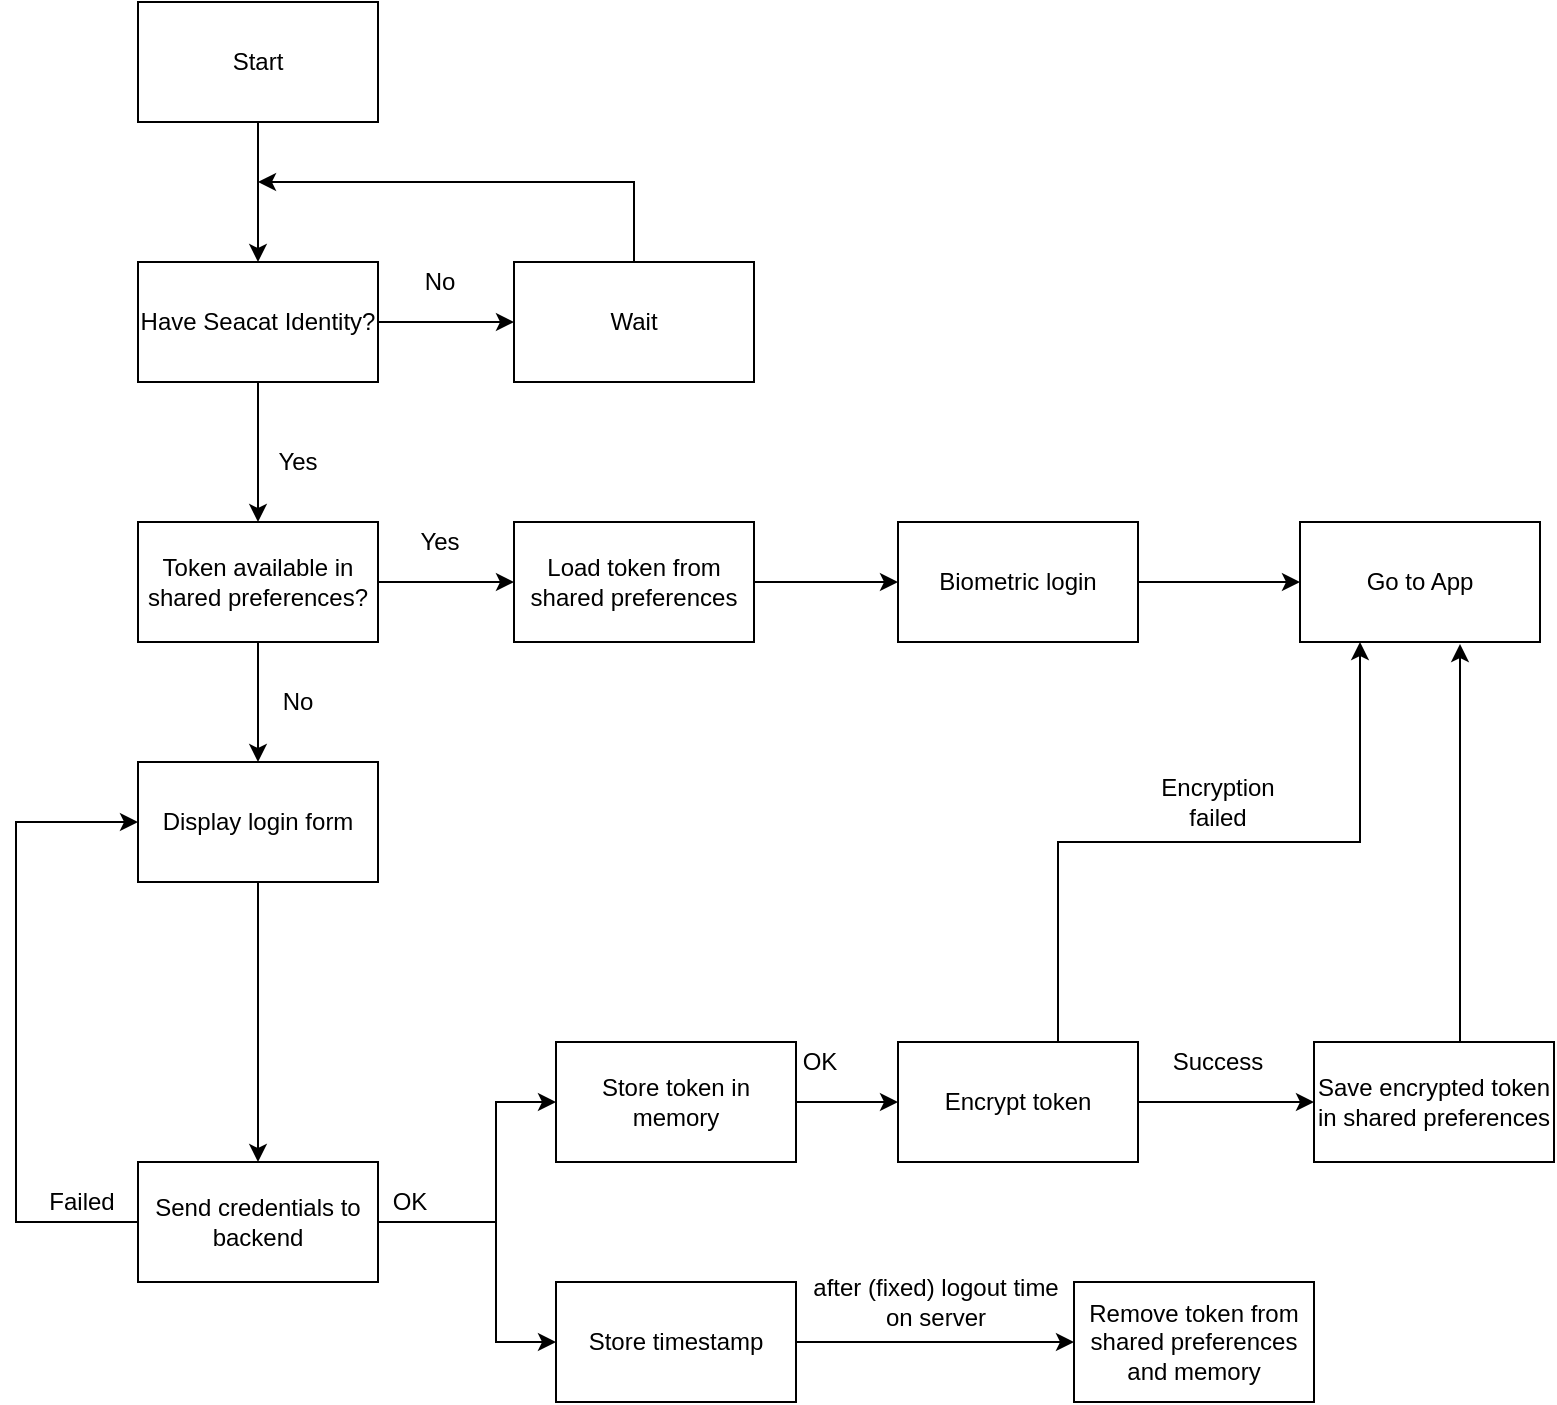 <mxfile version="13.3.5" type="device"><diagram id="iCgGrlHPElu8wEm72GHa" name="Page-1"><mxGraphModel dx="1422" dy="685" grid="1" gridSize="10" guides="1" tooltips="1" connect="1" arrows="1" fold="1" page="1" pageScale="1" pageWidth="827" pageHeight="1169" math="0" shadow="0"><root><mxCell id="0"/><mxCell id="1" parent="0"/><mxCell id="r5_FOtsok4-lKCMBZvvm-4" value="" style="edgeStyle=orthogonalEdgeStyle;rounded=0;orthogonalLoop=1;jettySize=auto;html=1;" parent="1" source="r5_FOtsok4-lKCMBZvvm-1" target="r5_FOtsok4-lKCMBZvvm-2" edge="1"><mxGeometry relative="1" as="geometry"/></mxCell><mxCell id="r5_FOtsok4-lKCMBZvvm-1" value="Start" style="rounded=0;whiteSpace=wrap;html=1;" parent="1" vertex="1"><mxGeometry x="111" y="19" width="120" height="60" as="geometry"/></mxCell><mxCell id="r5_FOtsok4-lKCMBZvvm-5" value="" style="edgeStyle=orthogonalEdgeStyle;rounded=0;orthogonalLoop=1;jettySize=auto;html=1;" parent="1" source="r5_FOtsok4-lKCMBZvvm-2" target="r5_FOtsok4-lKCMBZvvm-3" edge="1"><mxGeometry relative="1" as="geometry"/></mxCell><mxCell id="r5_FOtsok4-lKCMBZvvm-11" value="" style="edgeStyle=orthogonalEdgeStyle;rounded=0;orthogonalLoop=1;jettySize=auto;html=1;" parent="1" source="r5_FOtsok4-lKCMBZvvm-2" target="r5_FOtsok4-lKCMBZvvm-10" edge="1"><mxGeometry relative="1" as="geometry"/></mxCell><mxCell id="r5_FOtsok4-lKCMBZvvm-2" value="Have Seacat Identity?" style="rounded=0;whiteSpace=wrap;html=1;" parent="1" vertex="1"><mxGeometry x="111" y="149" width="120" height="60" as="geometry"/></mxCell><mxCell id="r5_FOtsok4-lKCMBZvvm-8" style="edgeStyle=orthogonalEdgeStyle;rounded=0;orthogonalLoop=1;jettySize=auto;html=1;exitX=0.5;exitY=0;exitDx=0;exitDy=0;" parent="1" source="r5_FOtsok4-lKCMBZvvm-3" edge="1"><mxGeometry relative="1" as="geometry"><mxPoint x="171" y="109" as="targetPoint"/><Array as="points"><mxPoint x="359" y="109"/></Array></mxGeometry></mxCell><mxCell id="r5_FOtsok4-lKCMBZvvm-3" value="&lt;div&gt;Wait&lt;/div&gt;" style="rounded=0;whiteSpace=wrap;html=1;" parent="1" vertex="1"><mxGeometry x="299" y="149" width="120" height="60" as="geometry"/></mxCell><mxCell id="r5_FOtsok4-lKCMBZvvm-9" value="No" style="text;html=1;strokeColor=none;fillColor=none;align=center;verticalAlign=middle;whiteSpace=wrap;rounded=0;" parent="1" vertex="1"><mxGeometry x="242" y="149" width="40" height="20" as="geometry"/></mxCell><mxCell id="r5_FOtsok4-lKCMBZvvm-13" value="" style="edgeStyle=orthogonalEdgeStyle;rounded=0;orthogonalLoop=1;jettySize=auto;html=1;" parent="1" source="r5_FOtsok4-lKCMBZvvm-10" target="r5_FOtsok4-lKCMBZvvm-12" edge="1"><mxGeometry relative="1" as="geometry"/></mxCell><mxCell id="r5_FOtsok4-lKCMBZvvm-15" value="" style="edgeStyle=orthogonalEdgeStyle;rounded=0;orthogonalLoop=1;jettySize=auto;html=1;" parent="1" source="r5_FOtsok4-lKCMBZvvm-10" target="r5_FOtsok4-lKCMBZvvm-14" edge="1"><mxGeometry relative="1" as="geometry"/></mxCell><mxCell id="r5_FOtsok4-lKCMBZvvm-10" value="Token available in shared preferences?" style="rounded=0;whiteSpace=wrap;html=1;" parent="1" vertex="1"><mxGeometry x="111" y="279" width="120" height="60" as="geometry"/></mxCell><mxCell id="r5_FOtsok4-lKCMBZvvm-17" value="" style="edgeStyle=orthogonalEdgeStyle;rounded=0;orthogonalLoop=1;jettySize=auto;html=1;" parent="1" source="r5_FOtsok4-lKCMBZvvm-37" target="r5_FOtsok4-lKCMBZvvm-16" edge="1"><mxGeometry relative="1" as="geometry"/></mxCell><mxCell id="r5_FOtsok4-lKCMBZvvm-14" value="Load token from shared preferences" style="rounded=0;whiteSpace=wrap;html=1;" parent="1" vertex="1"><mxGeometry x="299" y="279" width="120" height="60" as="geometry"/></mxCell><mxCell id="r5_FOtsok4-lKCMBZvvm-16" value="Go to App" style="rounded=0;whiteSpace=wrap;html=1;" parent="1" vertex="1"><mxGeometry x="692" y="279" width="120" height="60" as="geometry"/></mxCell><mxCell id="r5_FOtsok4-lKCMBZvvm-23" value="" style="edgeStyle=orthogonalEdgeStyle;rounded=0;orthogonalLoop=1;jettySize=auto;html=1;" parent="1" source="r5_FOtsok4-lKCMBZvvm-12" target="r5_FOtsok4-lKCMBZvvm-22" edge="1"><mxGeometry relative="1" as="geometry"/></mxCell><mxCell id="r5_FOtsok4-lKCMBZvvm-12" value="Display login form" style="rounded=0;whiteSpace=wrap;html=1;" parent="1" vertex="1"><mxGeometry x="111" y="399" width="120" height="60" as="geometry"/></mxCell><mxCell id="r5_FOtsok4-lKCMBZvvm-24" style="edgeStyle=orthogonalEdgeStyle;rounded=0;orthogonalLoop=1;jettySize=auto;html=1;exitX=0;exitY=0.5;exitDx=0;exitDy=0;entryX=0;entryY=0.5;entryDx=0;entryDy=0;" parent="1" source="r5_FOtsok4-lKCMBZvvm-22" target="r5_FOtsok4-lKCMBZvvm-12" edge="1"><mxGeometry relative="1" as="geometry"><mxPoint x="91" y="399" as="targetPoint"/><Array as="points"><mxPoint x="50" y="629"/><mxPoint x="50" y="429"/></Array></mxGeometry></mxCell><mxCell id="r5_FOtsok4-lKCMBZvvm-27" value="" style="edgeStyle=orthogonalEdgeStyle;rounded=0;orthogonalLoop=1;jettySize=auto;html=1;" parent="1" source="r5_FOtsok4-lKCMBZvvm-22" target="r5_FOtsok4-lKCMBZvvm-26" edge="1"><mxGeometry relative="1" as="geometry"><Array as="points"><mxPoint x="290" y="629"/><mxPoint x="290" y="569"/></Array></mxGeometry></mxCell><mxCell id="3vi4_UuFaanQ2HX0fr57-4" style="edgeStyle=orthogonalEdgeStyle;rounded=0;orthogonalLoop=1;jettySize=auto;html=1;exitX=1;exitY=0.5;exitDx=0;exitDy=0;entryX=0;entryY=0.5;entryDx=0;entryDy=0;" edge="1" parent="1" source="r5_FOtsok4-lKCMBZvvm-22" target="3vi4_UuFaanQ2HX0fr57-1"><mxGeometry relative="1" as="geometry"><Array as="points"><mxPoint x="290" y="629"/><mxPoint x="290" y="689"/></Array></mxGeometry></mxCell><mxCell id="r5_FOtsok4-lKCMBZvvm-22" value="Send credentials to backend" style="rounded=0;whiteSpace=wrap;html=1;" parent="1" vertex="1"><mxGeometry x="111" y="599" width="120" height="60" as="geometry"/></mxCell><mxCell id="r5_FOtsok4-lKCMBZvvm-30" value="" style="edgeStyle=orthogonalEdgeStyle;rounded=0;orthogonalLoop=1;jettySize=auto;html=1;" parent="1" source="r5_FOtsok4-lKCMBZvvm-26" target="r5_FOtsok4-lKCMBZvvm-29" edge="1"><mxGeometry relative="1" as="geometry"/></mxCell><mxCell id="r5_FOtsok4-lKCMBZvvm-26" value="Store token in memory" style="rounded=0;whiteSpace=wrap;html=1;" parent="1" vertex="1"><mxGeometry x="320" y="539" width="120" height="60" as="geometry"/></mxCell><mxCell id="r5_FOtsok4-lKCMBZvvm-32" value="" style="edgeStyle=orthogonalEdgeStyle;rounded=0;orthogonalLoop=1;jettySize=auto;html=1;" parent="1" source="r5_FOtsok4-lKCMBZvvm-29" edge="1"><mxGeometry relative="1" as="geometry"><mxPoint x="722" y="339" as="targetPoint"/><Array as="points"><mxPoint x="571" y="439"/><mxPoint x="722" y="439"/><mxPoint x="722" y="339"/></Array></mxGeometry></mxCell><mxCell id="r5_FOtsok4-lKCMBZvvm-41" value="" style="edgeStyle=orthogonalEdgeStyle;rounded=0;orthogonalLoop=1;jettySize=auto;html=1;" parent="1" source="r5_FOtsok4-lKCMBZvvm-29" target="r5_FOtsok4-lKCMBZvvm-40" edge="1"><mxGeometry relative="1" as="geometry"/></mxCell><mxCell id="r5_FOtsok4-lKCMBZvvm-29" value="&lt;div&gt;Encrypt token&lt;/div&gt;" style="rounded=0;whiteSpace=wrap;html=1;" parent="1" vertex="1"><mxGeometry x="491" y="539" width="120" height="60" as="geometry"/></mxCell><mxCell id="r5_FOtsok4-lKCMBZvvm-44" value="" style="edgeStyle=orthogonalEdgeStyle;rounded=0;orthogonalLoop=1;jettySize=auto;html=1;" parent="1" source="r5_FOtsok4-lKCMBZvvm-40" edge="1"><mxGeometry relative="1" as="geometry"><mxPoint x="772" y="340" as="targetPoint"/><Array as="points"><mxPoint x="772" y="510"/><mxPoint x="772" y="510"/></Array></mxGeometry></mxCell><mxCell id="r5_FOtsok4-lKCMBZvvm-40" value="Save encrypted token in shared preferences" style="rounded=0;whiteSpace=wrap;html=1;" parent="1" vertex="1"><mxGeometry x="699" y="539" width="120" height="60" as="geometry"/></mxCell><mxCell id="r5_FOtsok4-lKCMBZvvm-18" value="No" style="text;html=1;strokeColor=none;fillColor=none;align=center;verticalAlign=middle;whiteSpace=wrap;rounded=0;" parent="1" vertex="1"><mxGeometry x="171" y="359" width="40" height="20" as="geometry"/></mxCell><mxCell id="r5_FOtsok4-lKCMBZvvm-19" value="Yes" style="text;html=1;strokeColor=none;fillColor=none;align=center;verticalAlign=middle;whiteSpace=wrap;rounded=0;" parent="1" vertex="1"><mxGeometry x="171" y="239" width="40" height="20" as="geometry"/></mxCell><mxCell id="r5_FOtsok4-lKCMBZvvm-20" value="Yes" style="text;html=1;strokeColor=none;fillColor=none;align=center;verticalAlign=middle;whiteSpace=wrap;rounded=0;" parent="1" vertex="1"><mxGeometry x="242" y="279" width="40" height="20" as="geometry"/></mxCell><mxCell id="r5_FOtsok4-lKCMBZvvm-25" value="Failed" style="text;html=1;strokeColor=none;fillColor=none;align=center;verticalAlign=middle;whiteSpace=wrap;rounded=0;" parent="1" vertex="1"><mxGeometry x="63" y="609" width="40" height="20" as="geometry"/></mxCell><mxCell id="r5_FOtsok4-lKCMBZvvm-28" value="OK" style="text;html=1;strokeColor=none;fillColor=none;align=center;verticalAlign=middle;whiteSpace=wrap;rounded=0;" parent="1" vertex="1"><mxGeometry x="227" y="609" width="40" height="20" as="geometry"/></mxCell><mxCell id="r5_FOtsok4-lKCMBZvvm-37" value="Biometric login" style="rounded=0;whiteSpace=wrap;html=1;" parent="1" vertex="1"><mxGeometry x="491" y="279" width="120" height="60" as="geometry"/></mxCell><mxCell id="r5_FOtsok4-lKCMBZvvm-38" value="" style="edgeStyle=orthogonalEdgeStyle;rounded=0;orthogonalLoop=1;jettySize=auto;html=1;" parent="1" source="r5_FOtsok4-lKCMBZvvm-14" target="r5_FOtsok4-lKCMBZvvm-37" edge="1"><mxGeometry relative="1" as="geometry"><mxPoint x="431" y="309" as="sourcePoint"/><mxPoint x="641" y="309" as="targetPoint"/></mxGeometry></mxCell><mxCell id="r5_FOtsok4-lKCMBZvvm-39" value="OK" style="text;html=1;strokeColor=none;fillColor=none;align=center;verticalAlign=middle;whiteSpace=wrap;rounded=0;" parent="1" vertex="1"><mxGeometry x="432" y="539" width="40" height="20" as="geometry"/></mxCell><mxCell id="r5_FOtsok4-lKCMBZvvm-42" value="Success" style="text;html=1;strokeColor=none;fillColor=none;align=center;verticalAlign=middle;whiteSpace=wrap;rounded=0;" parent="1" vertex="1"><mxGeometry x="631" y="539" width="40" height="20" as="geometry"/></mxCell><mxCell id="r5_FOtsok4-lKCMBZvvm-45" value="Encryption failed" style="text;html=1;strokeColor=none;fillColor=none;align=center;verticalAlign=middle;whiteSpace=wrap;rounded=0;" parent="1" vertex="1"><mxGeometry x="631" y="409" width="40" height="20" as="geometry"/></mxCell><mxCell id="3vi4_UuFaanQ2HX0fr57-6" value="" style="edgeStyle=orthogonalEdgeStyle;rounded=0;orthogonalLoop=1;jettySize=auto;html=1;" edge="1" parent="1" source="3vi4_UuFaanQ2HX0fr57-1" target="3vi4_UuFaanQ2HX0fr57-5"><mxGeometry relative="1" as="geometry"/></mxCell><mxCell id="3vi4_UuFaanQ2HX0fr57-1" value="Store timestamp" style="rounded=0;whiteSpace=wrap;html=1;" vertex="1" parent="1"><mxGeometry x="320" y="659" width="120" height="60" as="geometry"/></mxCell><mxCell id="3vi4_UuFaanQ2HX0fr57-5" value="Remove token from shared preferences and memory" style="rounded=0;whiteSpace=wrap;html=1;" vertex="1" parent="1"><mxGeometry x="579" y="659" width="120" height="60" as="geometry"/></mxCell><mxCell id="3vi4_UuFaanQ2HX0fr57-7" value="after (fixed) logout time on server" style="text;html=1;strokeColor=none;fillColor=none;align=center;verticalAlign=middle;whiteSpace=wrap;rounded=0;" vertex="1" parent="1"><mxGeometry x="440" y="659" width="140" height="20" as="geometry"/></mxCell></root></mxGraphModel></diagram></mxfile>